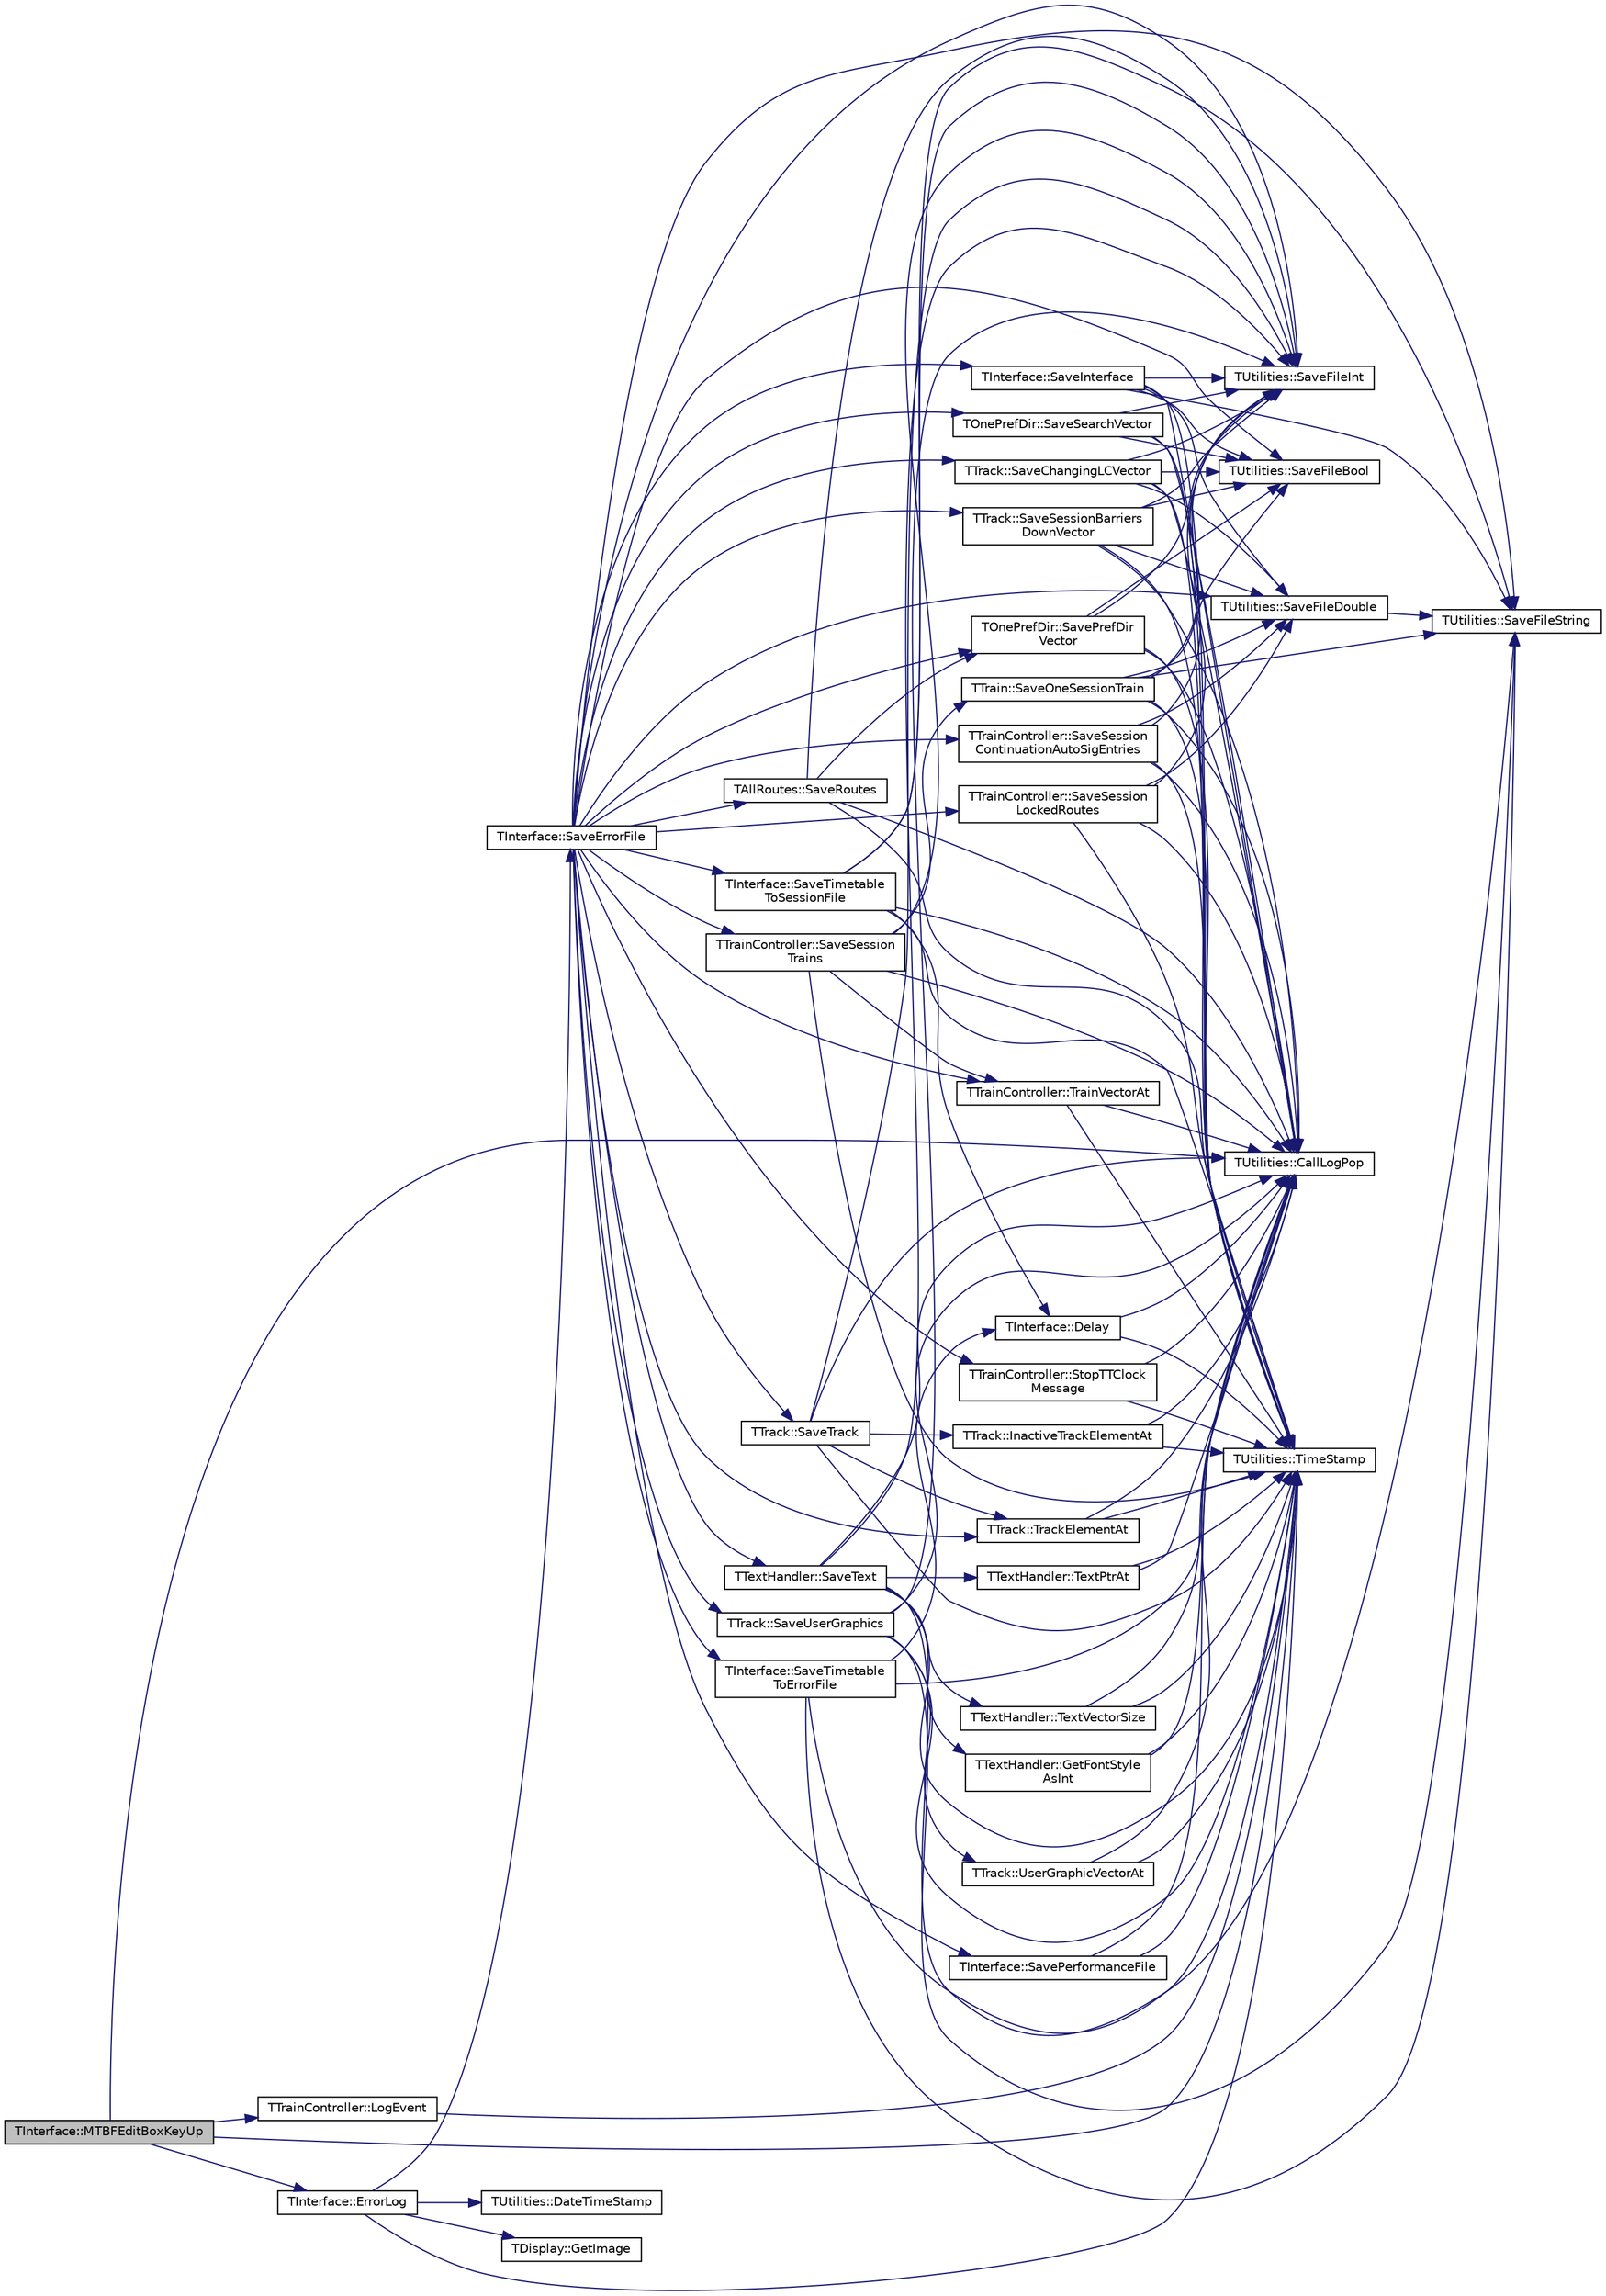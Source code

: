 digraph "TInterface::MTBFEditBoxKeyUp"
{
 // INTERACTIVE_SVG=YES
 // LATEX_PDF_SIZE
  edge [fontname="Helvetica",fontsize="10",labelfontname="Helvetica",labelfontsize="10"];
  node [fontname="Helvetica",fontsize="10",shape=record];
  rankdir="LR";
  Node1 [label="TInterface::MTBFEditBoxKeyUp",height=0.2,width=0.4,color="black", fillcolor="grey75", style="filled", fontcolor="black",tooltip=" "];
  Node1 -> Node2 [color="midnightblue",fontsize="10",style="solid",fontname="Helvetica"];
  Node2 [label="TUtilities::CallLogPop",height=0.2,width=0.4,color="black", fillcolor="white", style="filled",URL="$class_t_utilities.html#ae1eddca13cc3c492839e131f40ec21c0",tooltip="pops the last entry off the call stack, throws an error if called when empty"];
  Node1 -> Node3 [color="midnightblue",fontsize="10",style="solid",fontname="Helvetica"];
  Node3 [label="TInterface::ErrorLog",height=0.2,width=0.4,color="black", fillcolor="white", style="filled",URL="$class_t_interface.html#a4f3a25665e2266441217849f947a1adf",tooltip="The error logging routine, called when an error is detected."];
  Node3 -> Node4 [color="midnightblue",fontsize="10",style="solid",fontname="Helvetica"];
  Node4 [label="TUtilities::DateTimeStamp",height=0.2,width=0.4,color="black", fillcolor="white", style="filled",URL="$class_t_utilities.html#a9ca62e05ace8e6c4c33d377c26c48e55",tooltip="creates a string of the form 'dd/mm/yyyy hh:mm:ss' for use in call & event logging"];
  Node3 -> Node5 [color="midnightblue",fontsize="10",style="solid",fontname="Helvetica"];
  Node5 [label="TDisplay::GetImage",height=0.2,width=0.4,color="black", fillcolor="white", style="filled",URL="$class_t_display.html#a33f7067eea9e638bdc363bd0af70d7d5",tooltip="Return a pointer to the screen image."];
  Node3 -> Node6 [color="midnightblue",fontsize="10",style="solid",fontname="Helvetica"];
  Node6 [label="TInterface::SaveErrorFile",height=0.2,width=0.4,color="black", fillcolor="white", style="filled",URL="$class_t_interface.html#a0109f801142d4fa3becae22e23b84163",tooltip="Save the error log after an error has been thrown - no need for a caller."];
  Node6 -> Node7 [color="midnightblue",fontsize="10",style="solid",fontname="Helvetica"];
  Node7 [label="TTrack::SaveChangingLCVector",height=0.2,width=0.4,color="black", fillcolor="white", style="filled",URL="$class_t_track.html#a6e1031277500eadfd3a0751e4ca4057b",tooltip="Save all changing vector values (used for error file)"];
  Node7 -> Node2 [color="midnightblue",fontsize="10",style="solid",fontname="Helvetica"];
  Node7 -> Node8 [color="midnightblue",fontsize="10",style="solid",fontname="Helvetica"];
  Node8 [label="TUtilities::SaveFileBool",height=0.2,width=0.4,color="black", fillcolor="white", style="filled",URL="$class_t_utilities.html#a06a211ebaa112f3fac0edc5b238ef876",tooltip="gives a delay od Msec value;"];
  Node7 -> Node9 [color="midnightblue",fontsize="10",style="solid",fontname="Helvetica"];
  Node9 [label="TUtilities::SaveFileDouble",height=0.2,width=0.4,color="black", fillcolor="white", style="filled",URL="$class_t_utilities.html#a92b5adfb8ad3a937a8d208bfd90a5741",tooltip="converts the double value to a string (if double stored directly it is truncated to 6 digits) then st..."];
  Node9 -> Node10 [color="midnightblue",fontsize="10",style="solid",fontname="Helvetica"];
  Node10 [label="TUtilities::SaveFileString",height=0.2,width=0.4,color="black", fillcolor="white", style="filled",URL="$class_t_utilities.html#a60531c6cb1a6a33dd71299d3a5b6cc21",tooltip="stores the string value to the file, then a '0' delimiter then a CR"];
  Node7 -> Node11 [color="midnightblue",fontsize="10",style="solid",fontname="Helvetica"];
  Node11 [label="TUtilities::SaveFileInt",height=0.2,width=0.4,color="black", fillcolor="white", style="filled",URL="$class_t_utilities.html#a86ed634e8a9d7ca534a324954f4a7a2f",tooltip="stores the int value to the file, then a CR"];
  Node7 -> Node12 [color="midnightblue",fontsize="10",style="solid",fontname="Helvetica"];
  Node12 [label="TUtilities::TimeStamp",height=0.2,width=0.4,color="black", fillcolor="white", style="filled",URL="$class_t_utilities.html#a34bd6bb5305bc29afdf424f6d35a921c",tooltip="creates a string of the form 'hh:mm:ss' for use in call & event logging"];
  Node6 -> Node8 [color="midnightblue",fontsize="10",style="solid",fontname="Helvetica"];
  Node6 -> Node9 [color="midnightblue",fontsize="10",style="solid",fontname="Helvetica"];
  Node6 -> Node11 [color="midnightblue",fontsize="10",style="solid",fontname="Helvetica"];
  Node6 -> Node10 [color="midnightblue",fontsize="10",style="solid",fontname="Helvetica"];
  Node6 -> Node13 [color="midnightblue",fontsize="10",style="solid",fontname="Helvetica"];
  Node13 [label="TInterface::SaveInterface",height=0.2,width=0.4,color="black", fillcolor="white", style="filled",URL="$class_t_interface.html#aee36e0cef9c182125b1095ceaf37a568",tooltip="Save interface part of a session file."];
  Node13 -> Node2 [color="midnightblue",fontsize="10",style="solid",fontname="Helvetica"];
  Node13 -> Node8 [color="midnightblue",fontsize="10",style="solid",fontname="Helvetica"];
  Node13 -> Node9 [color="midnightblue",fontsize="10",style="solid",fontname="Helvetica"];
  Node13 -> Node11 [color="midnightblue",fontsize="10",style="solid",fontname="Helvetica"];
  Node13 -> Node10 [color="midnightblue",fontsize="10",style="solid",fontname="Helvetica"];
  Node13 -> Node12 [color="midnightblue",fontsize="10",style="solid",fontname="Helvetica"];
  Node6 -> Node14 [color="midnightblue",fontsize="10",style="solid",fontname="Helvetica"];
  Node14 [label="TInterface::SavePerformanceFile",height=0.2,width=0.4,color="black", fillcolor="white", style="filled",URL="$class_t_interface.html#a33d2ed7b588fb4cf12c410312e949299",tooltip="Save performance file part of a session file."];
  Node14 -> Node2 [color="midnightblue",fontsize="10",style="solid",fontname="Helvetica"];
  Node14 -> Node12 [color="midnightblue",fontsize="10",style="solid",fontname="Helvetica"];
  Node6 -> Node15 [color="midnightblue",fontsize="10",style="solid",fontname="Helvetica"];
  Node15 [label="TOnePrefDir::SavePrefDir\lVector",height=0.2,width=0.4,color="black", fillcolor="white", style="filled",URL="$class_t_one_pref_dir.html#a3d115535b2e2d2ea05e210997a3f525c",tooltip="Save the preferred direction vector to a file."];
  Node15 -> Node2 [color="midnightblue",fontsize="10",style="solid",fontname="Helvetica"];
  Node15 -> Node8 [color="midnightblue",fontsize="10",style="solid",fontname="Helvetica"];
  Node15 -> Node11 [color="midnightblue",fontsize="10",style="solid",fontname="Helvetica"];
  Node15 -> Node12 [color="midnightblue",fontsize="10",style="solid",fontname="Helvetica"];
  Node6 -> Node16 [color="midnightblue",fontsize="10",style="solid",fontname="Helvetica"];
  Node16 [label="TAllRoutes::SaveRoutes",height=0.2,width=0.4,color="black", fillcolor="white", style="filled",URL="$class_t_all_routes.html#a4eeafc071c52e16eb1cbe5fb14b2561f",tooltip="Save railway route information to a session file or an error file."];
  Node16 -> Node2 [color="midnightblue",fontsize="10",style="solid",fontname="Helvetica"];
  Node16 -> Node11 [color="midnightblue",fontsize="10",style="solid",fontname="Helvetica"];
  Node16 -> Node15 [color="midnightblue",fontsize="10",style="solid",fontname="Helvetica"];
  Node16 -> Node12 [color="midnightblue",fontsize="10",style="solid",fontname="Helvetica"];
  Node6 -> Node17 [color="midnightblue",fontsize="10",style="solid",fontname="Helvetica"];
  Node17 [label="TOnePrefDir::SaveSearchVector",height=0.2,width=0.4,color="black", fillcolor="white", style="filled",URL="$class_t_one_pref_dir.html#a8871c609a1586aa9c4f723afaccd2502",tooltip="Save the search vector to a file."];
  Node17 -> Node2 [color="midnightblue",fontsize="10",style="solid",fontname="Helvetica"];
  Node17 -> Node8 [color="midnightblue",fontsize="10",style="solid",fontname="Helvetica"];
  Node17 -> Node11 [color="midnightblue",fontsize="10",style="solid",fontname="Helvetica"];
  Node17 -> Node12 [color="midnightblue",fontsize="10",style="solid",fontname="Helvetica"];
  Node6 -> Node18 [color="midnightblue",fontsize="10",style="solid",fontname="Helvetica"];
  Node18 [label="TTrack::SaveSessionBarriers\lDownVector",height=0.2,width=0.4,color="black", fillcolor="white", style="filled",URL="$class_t_track.html#aabbf9502a68e95e1f9d0b8571d9fb57c",tooltip="Save all vector values to the session file."];
  Node18 -> Node2 [color="midnightblue",fontsize="10",style="solid",fontname="Helvetica"];
  Node18 -> Node8 [color="midnightblue",fontsize="10",style="solid",fontname="Helvetica"];
  Node18 -> Node9 [color="midnightblue",fontsize="10",style="solid",fontname="Helvetica"];
  Node18 -> Node11 [color="midnightblue",fontsize="10",style="solid",fontname="Helvetica"];
  Node18 -> Node12 [color="midnightblue",fontsize="10",style="solid",fontname="Helvetica"];
  Node6 -> Node19 [color="midnightblue",fontsize="10",style="solid",fontname="Helvetica"];
  Node19 [label="TTrainController::SaveSession\lContinuationAutoSigEntries",height=0.2,width=0.4,color="black", fillcolor="white", style="filled",URL="$class_t_train_controller.html#ab81acdc0c0ab6e1e321f64170f0f71af",tooltip="save ContinuationAutoSigEntries to a session file"];
  Node19 -> Node2 [color="midnightblue",fontsize="10",style="solid",fontname="Helvetica"];
  Node19 -> Node9 [color="midnightblue",fontsize="10",style="solid",fontname="Helvetica"];
  Node19 -> Node11 [color="midnightblue",fontsize="10",style="solid",fontname="Helvetica"];
  Node19 -> Node12 [color="midnightblue",fontsize="10",style="solid",fontname="Helvetica"];
  Node6 -> Node20 [color="midnightblue",fontsize="10",style="solid",fontname="Helvetica"];
  Node20 [label="TTrainController::SaveSession\lLockedRoutes",height=0.2,width=0.4,color="black", fillcolor="white", style="filled",URL="$class_t_train_controller.html#a57a934999d63367128ca639b9ab3e3ce",tooltip="save locked routes to a session file"];
  Node20 -> Node2 [color="midnightblue",fontsize="10",style="solid",fontname="Helvetica"];
  Node20 -> Node9 [color="midnightblue",fontsize="10",style="solid",fontname="Helvetica"];
  Node20 -> Node11 [color="midnightblue",fontsize="10",style="solid",fontname="Helvetica"];
  Node20 -> Node12 [color="midnightblue",fontsize="10",style="solid",fontname="Helvetica"];
  Node6 -> Node21 [color="midnightblue",fontsize="10",style="solid",fontname="Helvetica"];
  Node21 [label="TTrainController::SaveSession\lTrains",height=0.2,width=0.4,color="black", fillcolor="white", style="filled",URL="$class_t_train_controller.html#afa594bfc6b628d21d02a31c3a13c3a0a",tooltip="save trains to a session file"];
  Node21 -> Node2 [color="midnightblue",fontsize="10",style="solid",fontname="Helvetica"];
  Node21 -> Node11 [color="midnightblue",fontsize="10",style="solid",fontname="Helvetica"];
  Node21 -> Node22 [color="midnightblue",fontsize="10",style="solid",fontname="Helvetica"];
  Node22 [label="TTrain::SaveOneSessionTrain",height=0.2,width=0.4,color="black", fillcolor="white", style="filled",URL="$class_t_train.html#ac414e9e4fd7e25c11e09678dd4dc7944",tooltip="Data for a single train is saved to a session file."];
  Node22 -> Node2 [color="midnightblue",fontsize="10",style="solid",fontname="Helvetica"];
  Node22 -> Node8 [color="midnightblue",fontsize="10",style="solid",fontname="Helvetica"];
  Node22 -> Node9 [color="midnightblue",fontsize="10",style="solid",fontname="Helvetica"];
  Node22 -> Node11 [color="midnightblue",fontsize="10",style="solid",fontname="Helvetica"];
  Node22 -> Node10 [color="midnightblue",fontsize="10",style="solid",fontname="Helvetica"];
  Node22 -> Node12 [color="midnightblue",fontsize="10",style="solid",fontname="Helvetica"];
  Node21 -> Node12 [color="midnightblue",fontsize="10",style="solid",fontname="Helvetica"];
  Node21 -> Node23 [color="midnightblue",fontsize="10",style="solid",fontname="Helvetica"];
  Node23 [label="TTrainController::TrainVectorAt",height=0.2,width=0.4,color="black", fillcolor="white", style="filled",URL="$class_t_train_controller.html#aa09adf9c442406cccc270d6703867a1d",tooltip="Return a reference to the train at position VecPos in the TrainVector, carries out range checking on ..."];
  Node23 -> Node2 [color="midnightblue",fontsize="10",style="solid",fontname="Helvetica"];
  Node23 -> Node12 [color="midnightblue",fontsize="10",style="solid",fontname="Helvetica"];
  Node6 -> Node24 [color="midnightblue",fontsize="10",style="solid",fontname="Helvetica"];
  Node24 [label="TTextHandler::SaveText",height=0.2,width=0.4,color="black", fillcolor="white", style="filled",URL="$class_t_text_handler.html#a07441155bee467c9fb111b8332681466",tooltip="save the railway's text to VecFile"];
  Node24 -> Node2 [color="midnightblue",fontsize="10",style="solid",fontname="Helvetica"];
  Node24 -> Node25 [color="midnightblue",fontsize="10",style="solid",fontname="Helvetica"];
  Node25 [label="TTextHandler::GetFontStyle\lAsInt",height=0.2,width=0.4,color="black", fillcolor="white", style="filled",URL="$class_t_text_handler.html#a19a5042d87a979d56ba4678bee8b2abb",tooltip="retrieve the style of the font as a coded integer"];
  Node25 -> Node2 [color="midnightblue",fontsize="10",style="solid",fontname="Helvetica"];
  Node25 -> Node12 [color="midnightblue",fontsize="10",style="solid",fontname="Helvetica"];
  Node24 -> Node11 [color="midnightblue",fontsize="10",style="solid",fontname="Helvetica"];
  Node24 -> Node10 [color="midnightblue",fontsize="10",style="solid",fontname="Helvetica"];
  Node24 -> Node26 [color="midnightblue",fontsize="10",style="solid",fontname="Helvetica"];
  Node26 [label="TTextHandler::TextPtrAt",height=0.2,width=0.4,color="black", fillcolor="white", style="filled",URL="$class_t_text_handler.html#ac478536f458d9cda8a841953672f6525",tooltip="return the text item at position 'At' in TextVector (carries out range checking)"];
  Node26 -> Node2 [color="midnightblue",fontsize="10",style="solid",fontname="Helvetica"];
  Node26 -> Node12 [color="midnightblue",fontsize="10",style="solid",fontname="Helvetica"];
  Node24 -> Node27 [color="midnightblue",fontsize="10",style="solid",fontname="Helvetica"];
  Node27 [label="TTextHandler::TextVectorSize",height=0.2,width=0.4,color="black", fillcolor="white", style="filled",URL="$class_t_text_handler.html#a7dfd4e30235878fb01e7387715e0cb0f",tooltip="return the number of items in TextVector"];
  Node27 -> Node2 [color="midnightblue",fontsize="10",style="solid",fontname="Helvetica"];
  Node27 -> Node12 [color="midnightblue",fontsize="10",style="solid",fontname="Helvetica"];
  Node24 -> Node12 [color="midnightblue",fontsize="10",style="solid",fontname="Helvetica"];
  Node6 -> Node28 [color="midnightblue",fontsize="10",style="solid",fontname="Helvetica"];
  Node28 [label="TInterface::SaveTimetable\lToErrorFile",height=0.2,width=0.4,color="black", fillcolor="white", style="filled",URL="$class_t_interface.html#af2ff1eef8152e33d0025ec7cd250fc08",tooltip="Called when compiling the error log file, to save the loaded timetable if any and the timetable being..."];
  Node28 -> Node2 [color="midnightblue",fontsize="10",style="solid",fontname="Helvetica"];
  Node28 -> Node29 [color="midnightblue",fontsize="10",style="solid",fontname="Helvetica"];
  Node29 [label="TInterface::Delay",height=0.2,width=0.4,color="black", fillcolor="white", style="filled",URL="$class_t_interface.html#a7fa894f52a3cb9746e81166ec1a81bf3",tooltip="Delays operation for the set time in milliseconds."];
  Node29 -> Node2 [color="midnightblue",fontsize="10",style="solid",fontname="Helvetica"];
  Node29 -> Node12 [color="midnightblue",fontsize="10",style="solid",fontname="Helvetica"];
  Node28 -> Node10 [color="midnightblue",fontsize="10",style="solid",fontname="Helvetica"];
  Node28 -> Node12 [color="midnightblue",fontsize="10",style="solid",fontname="Helvetica"];
  Node6 -> Node30 [color="midnightblue",fontsize="10",style="solid",fontname="Helvetica"];
  Node30 [label="TInterface::SaveTimetable\lToSessionFile",height=0.2,width=0.4,color="black", fillcolor="white", style="filled",URL="$class_t_interface.html#af6cda9d0f26c60eb3810c2523b830c25",tooltip="Called during a session save to save the current timetable in the session file, true if successful."];
  Node30 -> Node2 [color="midnightblue",fontsize="10",style="solid",fontname="Helvetica"];
  Node30 -> Node29 [color="midnightblue",fontsize="10",style="solid",fontname="Helvetica"];
  Node30 -> Node11 [color="midnightblue",fontsize="10",style="solid",fontname="Helvetica"];
  Node30 -> Node10 [color="midnightblue",fontsize="10",style="solid",fontname="Helvetica"];
  Node30 -> Node12 [color="midnightblue",fontsize="10",style="solid",fontname="Helvetica"];
  Node6 -> Node31 [color="midnightblue",fontsize="10",style="solid",fontname="Helvetica"];
  Node31 [label="TTrack::SaveTrack",height=0.2,width=0.4,color="black", fillcolor="white", style="filled",URL="$class_t_track.html#a0f681fc6b5da80d8d0480c44ea8e61a6",tooltip="Save all active and inactive track elements to VecFile."];
  Node31 -> Node2 [color="midnightblue",fontsize="10",style="solid",fontname="Helvetica"];
  Node31 -> Node32 [color="midnightblue",fontsize="10",style="solid",fontname="Helvetica"];
  Node32 [label="TTrack::InactiveTrackElementAt",height=0.2,width=0.4,color="black", fillcolor="white", style="filled",URL="$class_t_track.html#a51f89cf70e94b037f6378cd78003d82b",tooltip="A range-checked version of InactiveTrackVector.at(At)"];
  Node32 -> Node2 [color="midnightblue",fontsize="10",style="solid",fontname="Helvetica"];
  Node32 -> Node12 [color="midnightblue",fontsize="10",style="solid",fontname="Helvetica"];
  Node31 -> Node11 [color="midnightblue",fontsize="10",style="solid",fontname="Helvetica"];
  Node31 -> Node12 [color="midnightblue",fontsize="10",style="solid",fontname="Helvetica"];
  Node31 -> Node33 [color="midnightblue",fontsize="10",style="solid",fontname="Helvetica"];
  Node33 [label="TTrack::TrackElementAt",height=0.2,width=0.4,color="black", fillcolor="white", style="filled",URL="$class_t_track.html#ad377e5a1f152f2e89832c0f9bcfd261f",tooltip="A range-checked version of TrackVector.at(At)"];
  Node33 -> Node2 [color="midnightblue",fontsize="10",style="solid",fontname="Helvetica"];
  Node33 -> Node12 [color="midnightblue",fontsize="10",style="solid",fontname="Helvetica"];
  Node6 -> Node34 [color="midnightblue",fontsize="10",style="solid",fontname="Helvetica"];
  Node34 [label="TTrack::SaveUserGraphics",height=0.2,width=0.4,color="black", fillcolor="white", style="filled",URL="$class_t_track.html#aa8b9c4770d989c047f7122844132dadc",tooltip="save graphics"];
  Node34 -> Node2 [color="midnightblue",fontsize="10",style="solid",fontname="Helvetica"];
  Node34 -> Node11 [color="midnightblue",fontsize="10",style="solid",fontname="Helvetica"];
  Node34 -> Node10 [color="midnightblue",fontsize="10",style="solid",fontname="Helvetica"];
  Node34 -> Node12 [color="midnightblue",fontsize="10",style="solid",fontname="Helvetica"];
  Node34 -> Node35 [color="midnightblue",fontsize="10",style="solid",fontname="Helvetica"];
  Node35 [label="TTrack::UserGraphicVectorAt",height=0.2,width=0.4,color="black", fillcolor="white", style="filled",URL="$class_t_track.html#a1092232428ee654facf8f53340c13f74",tooltip="A range-checked version of UserGraphicVector.at(At)"];
  Node35 -> Node2 [color="midnightblue",fontsize="10",style="solid",fontname="Helvetica"];
  Node35 -> Node12 [color="midnightblue",fontsize="10",style="solid",fontname="Helvetica"];
  Node6 -> Node36 [color="midnightblue",fontsize="10",style="solid",fontname="Helvetica"];
  Node36 [label="TTrainController::StopTTClock\lMessage",height=0.2,width=0.4,color="black", fillcolor="white", style="filled",URL="$class_t_train_controller.html#aba5615209a7dca921e968fca5c52c060",tooltip="sends a message to the user and stops the timetable clock while it is displayed"];
  Node36 -> Node2 [color="midnightblue",fontsize="10",style="solid",fontname="Helvetica"];
  Node36 -> Node12 [color="midnightblue",fontsize="10",style="solid",fontname="Helvetica"];
  Node6 -> Node33 [color="midnightblue",fontsize="10",style="solid",fontname="Helvetica"];
  Node6 -> Node23 [color="midnightblue",fontsize="10",style="solid",fontname="Helvetica"];
  Node3 -> Node12 [color="midnightblue",fontsize="10",style="solid",fontname="Helvetica"];
  Node1 -> Node37 [color="midnightblue",fontsize="10",style="solid",fontname="Helvetica"];
  Node37 [label="TTrainController::LogEvent",height=0.2,width=0.4,color="black", fillcolor="white", style="filled",URL="$class_t_train_controller.html#ac88477499edd24550fae9b90b5561ed1",tooltip="store Str to the event log - moved from TUtilities for v0.6 so can record the tt clock value"];
  Node37 -> Node12 [color="midnightblue",fontsize="10",style="solid",fontname="Helvetica"];
  Node1 -> Node12 [color="midnightblue",fontsize="10",style="solid",fontname="Helvetica"];
}
